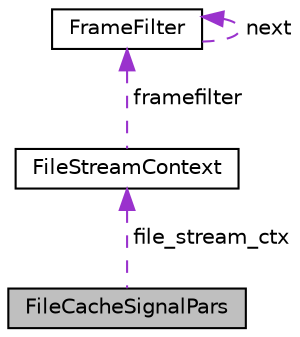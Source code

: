 digraph "FileCacheSignalPars"
{
  edge [fontname="Helvetica",fontsize="10",labelfontname="Helvetica",labelfontsize="10"];
  node [fontname="Helvetica",fontsize="10",shape=record];
  Node1 [label="FileCacheSignalPars",height=0.2,width=0.4,color="black", fillcolor="grey75", style="filled", fontcolor="black"];
  Node2 -> Node1 [dir="back",color="darkorchid3",fontsize="10",style="dashed",label=" file_stream_ctx" ,fontname="Helvetica"];
  Node2 [label="FileStreamContext",height=0.2,width=0.4,color="black", fillcolor="white", style="filled",URL="$structFileStreamContext.html"];
  Node3 -> Node2 [dir="back",color="darkorchid3",fontsize="10",style="dashed",label=" framefilter" ,fontname="Helvetica"];
  Node3 [label="FrameFilter",height=0.2,width=0.4,color="black", fillcolor="white", style="filled",URL="$classFrameFilter.html",tooltip="The mother class of all frame filters! FrameFilters are used to create \"filter chains\". "];
  Node3 -> Node3 [dir="back",color="darkorchid3",fontsize="10",style="dashed",label=" next" ,fontname="Helvetica"];
}
